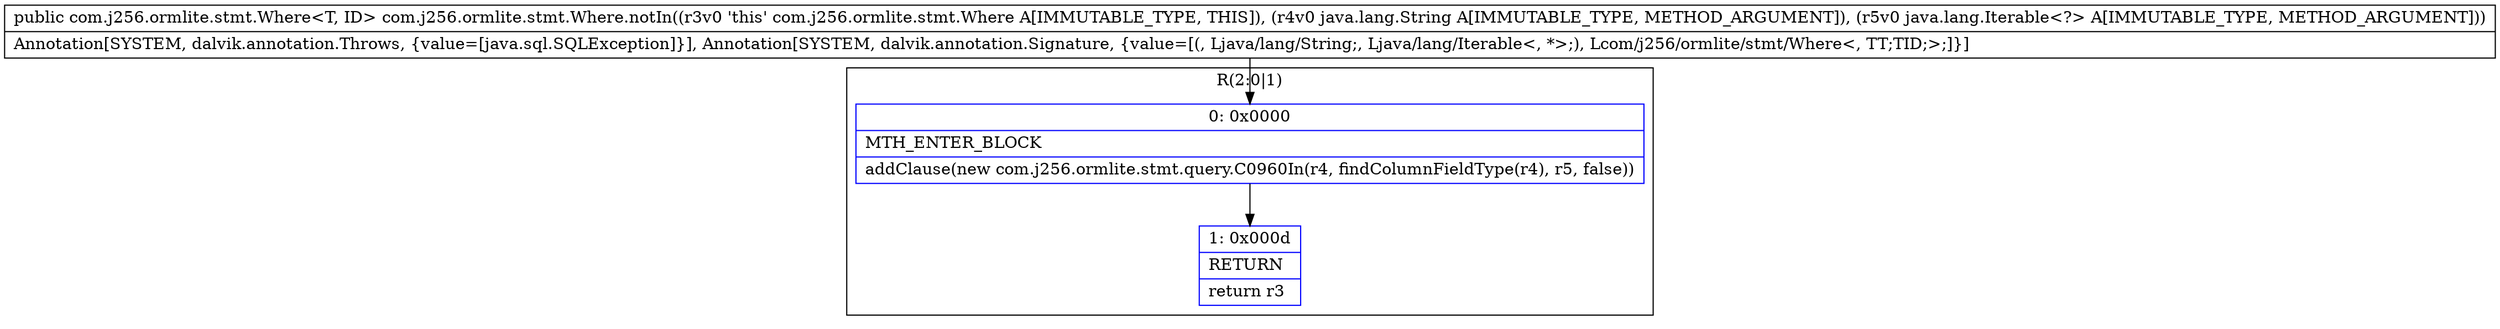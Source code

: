digraph "CFG forcom.j256.ormlite.stmt.Where.notIn(Ljava\/lang\/String;Ljava\/lang\/Iterable;)Lcom\/j256\/ormlite\/stmt\/Where;" {
subgraph cluster_Region_30050659 {
label = "R(2:0|1)";
node [shape=record,color=blue];
Node_0 [shape=record,label="{0\:\ 0x0000|MTH_ENTER_BLOCK\l|addClause(new com.j256.ormlite.stmt.query.C0960In(r4, findColumnFieldType(r4), r5, false))\l}"];
Node_1 [shape=record,label="{1\:\ 0x000d|RETURN\l|return r3\l}"];
}
MethodNode[shape=record,label="{public com.j256.ormlite.stmt.Where\<T, ID\> com.j256.ormlite.stmt.Where.notIn((r3v0 'this' com.j256.ormlite.stmt.Where A[IMMUTABLE_TYPE, THIS]), (r4v0 java.lang.String A[IMMUTABLE_TYPE, METHOD_ARGUMENT]), (r5v0 java.lang.Iterable\<?\> A[IMMUTABLE_TYPE, METHOD_ARGUMENT]))  | Annotation[SYSTEM, dalvik.annotation.Throws, \{value=[java.sql.SQLException]\}], Annotation[SYSTEM, dalvik.annotation.Signature, \{value=[(, Ljava\/lang\/String;, Ljava\/lang\/Iterable\<, *\>;), Lcom\/j256\/ormlite\/stmt\/Where\<, TT;TID;\>;]\}]\l}"];
MethodNode -> Node_0;
Node_0 -> Node_1;
}

